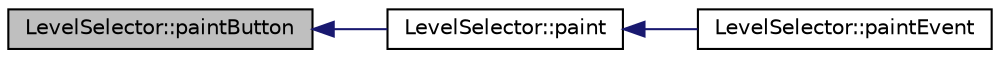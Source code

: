 digraph G
{
  edge [fontname="Helvetica",fontsize="10",labelfontname="Helvetica",labelfontsize="10"];
  node [fontname="Helvetica",fontsize="10",shape=record];
  rankdir="LR";
  Node1 [label="LevelSelector::paintButton",height=0.2,width=0.4,color="black", fillcolor="grey75", style="filled" fontcolor="black"];
  Node1 -> Node2 [dir="back",color="midnightblue",fontsize="10",style="solid",fontname="Helvetica"];
  Node2 [label="LevelSelector::paint",height=0.2,width=0.4,color="black", fillcolor="white", style="filled",URL="$classLevelSelector.html#a8c48d89692e5cf4a0cccb2f6729e6b32"];
  Node2 -> Node3 [dir="back",color="midnightblue",fontsize="10",style="solid",fontname="Helvetica"];
  Node3 [label="LevelSelector::paintEvent",height=0.2,width=0.4,color="black", fillcolor="white", style="filled",URL="$classLevelSelector.html#a615063af97bfde3ccbaf7ee612a56ceb"];
}
